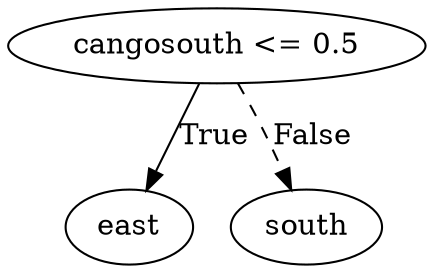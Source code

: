 digraph {
0 [label="cangosouth <= 0.5"];
1 [label="east"];
0 -> 1 [label="True"];
2 [label="south"];
0 -> 2 [style="dashed", label="False"];

}